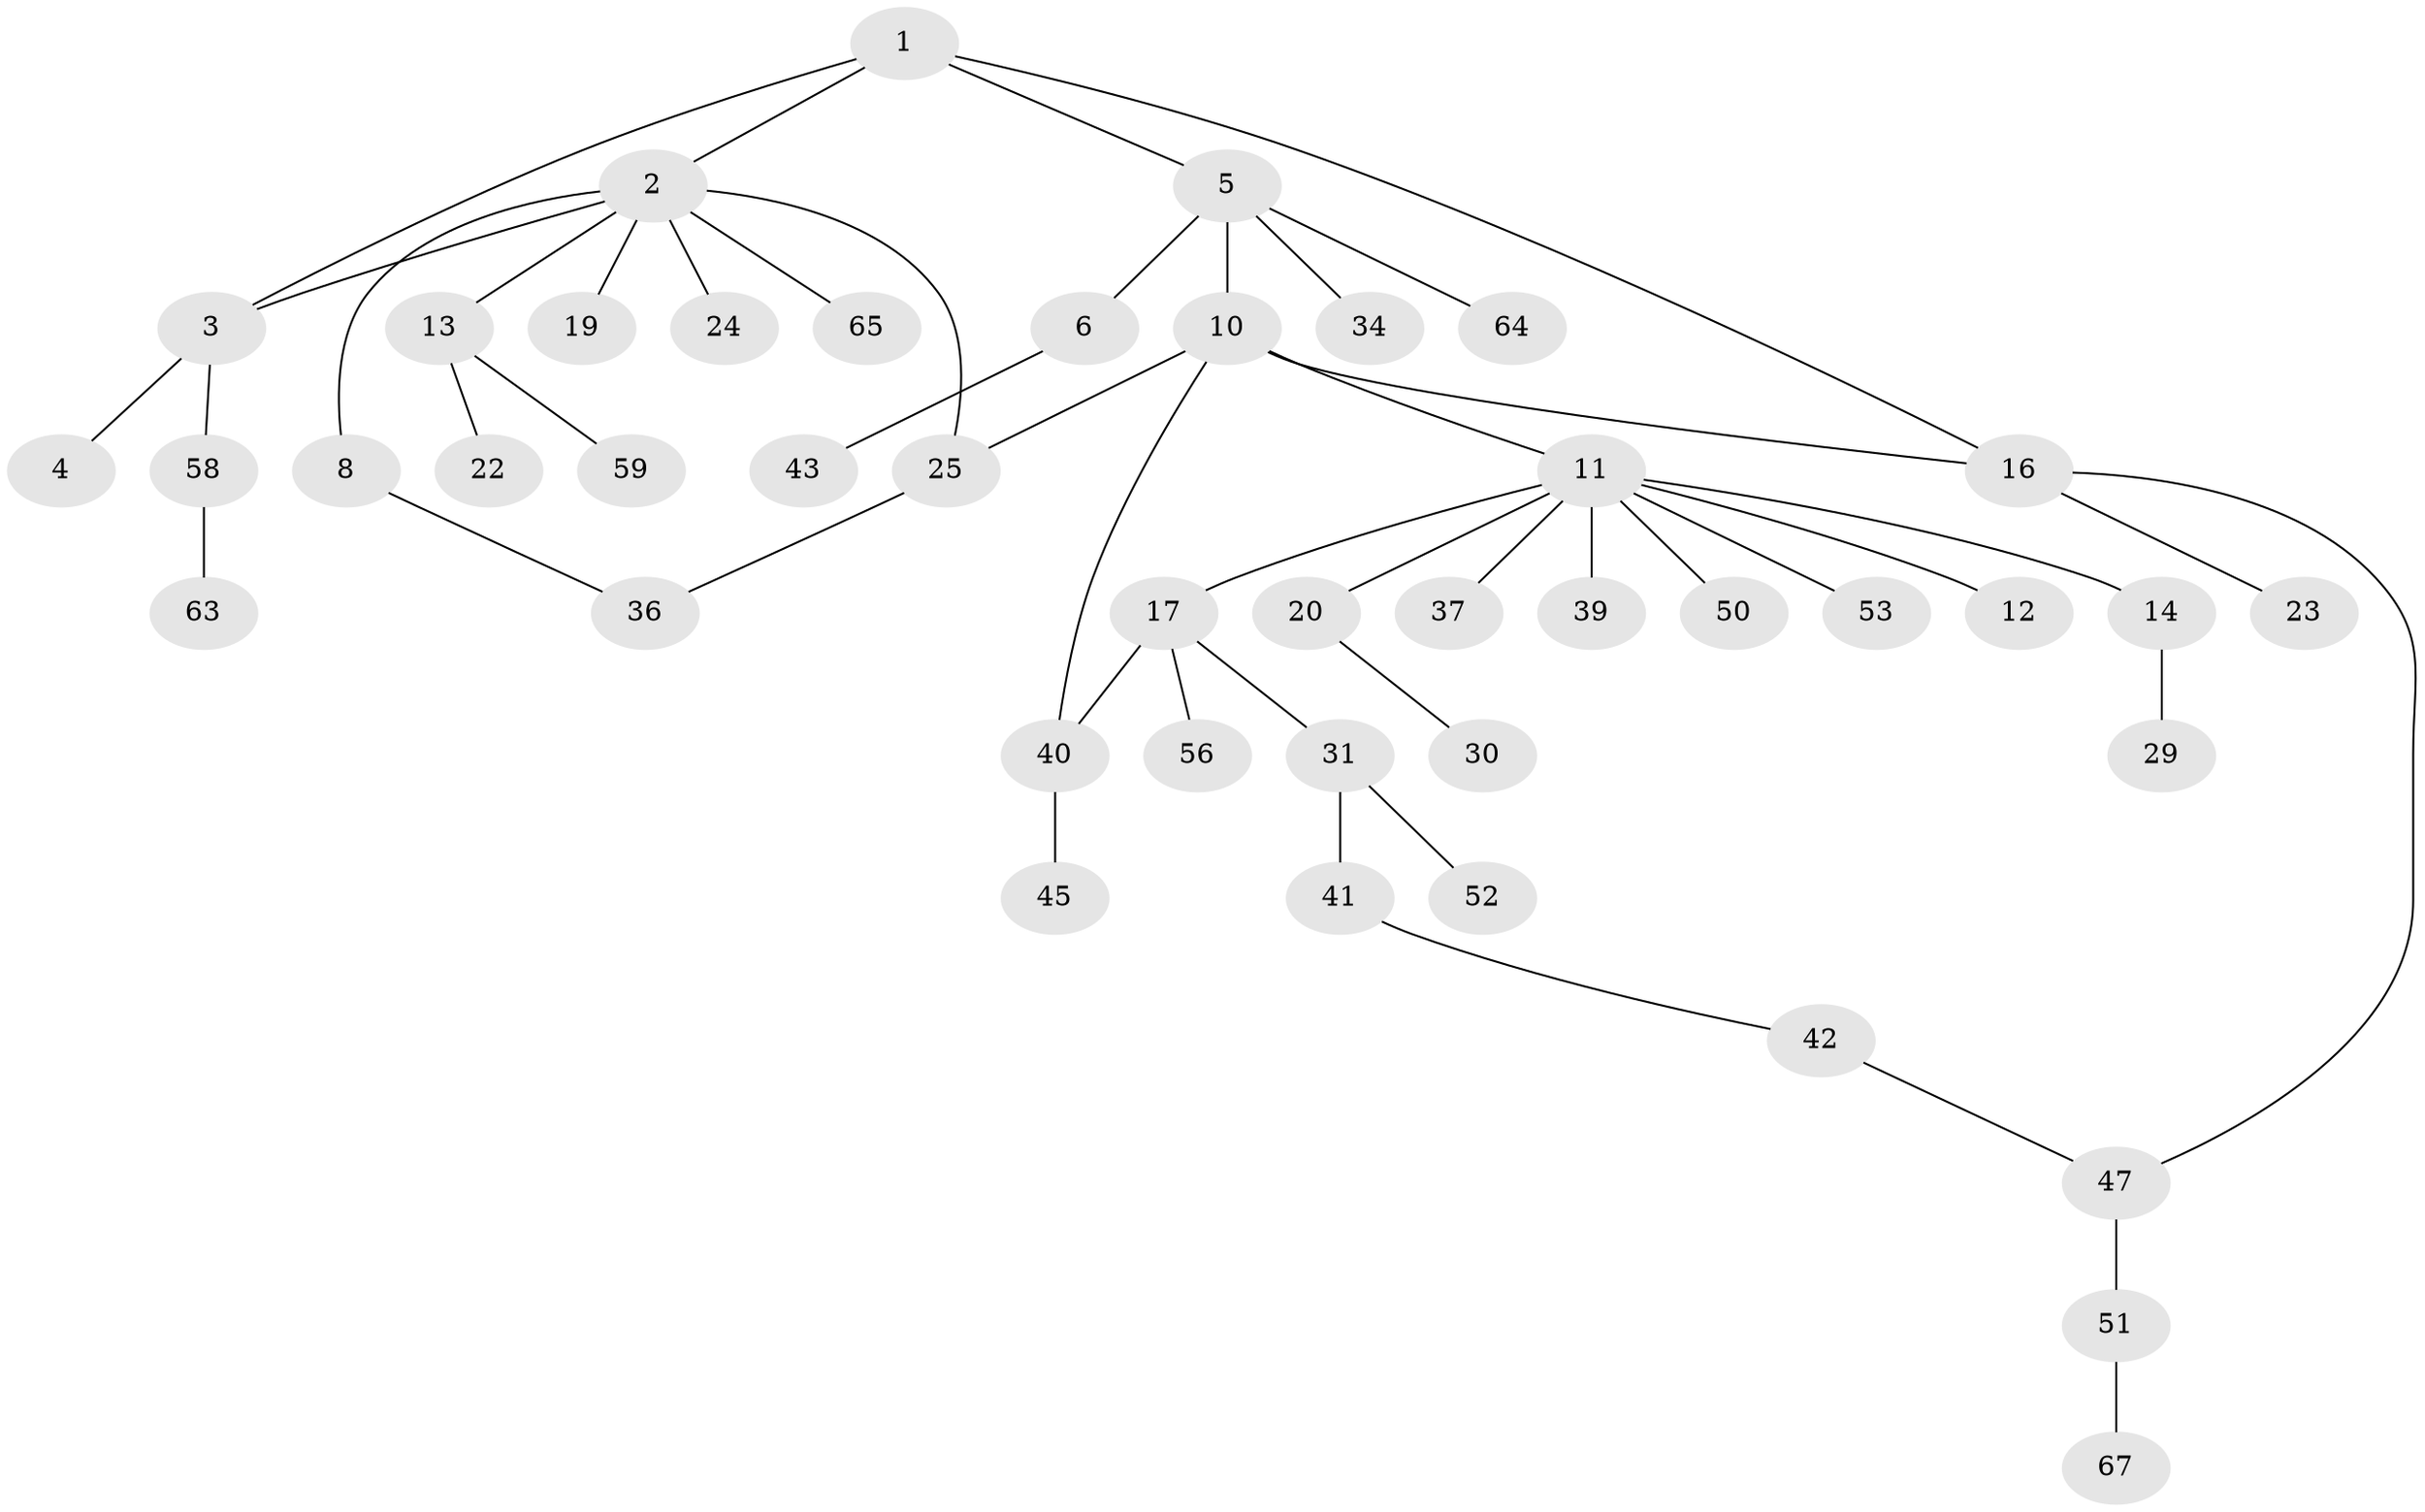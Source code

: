// Generated by graph-tools (version 1.1) at 2025/23/03/03/25 07:23:31]
// undirected, 44 vertices, 49 edges
graph export_dot {
graph [start="1"]
  node [color=gray90,style=filled];
  1;
  2 [super="+7"];
  3 [super="+21"];
  4;
  5 [super="+18"];
  6;
  8 [super="+9"];
  10 [super="+33"];
  11 [super="+15"];
  12;
  13 [super="+28"];
  14 [super="+27"];
  16 [super="+61"];
  17 [super="+32"];
  19;
  20 [super="+26"];
  22 [super="+49"];
  23 [super="+54"];
  24;
  25 [super="+35"];
  29 [super="+60"];
  30;
  31 [super="+57"];
  34 [super="+44"];
  36 [super="+38"];
  37;
  39;
  40 [super="+55"];
  41;
  42;
  43 [super="+46"];
  45 [super="+48"];
  47 [super="+62"];
  50;
  51;
  52;
  53 [super="+66"];
  56;
  58;
  59;
  63;
  64;
  65;
  67;
  1 -- 2;
  1 -- 5;
  1 -- 16;
  1 -- 3;
  2 -- 3;
  2 -- 8;
  2 -- 19;
  2 -- 24;
  2 -- 65;
  2 -- 25;
  2 -- 13;
  3 -- 4;
  3 -- 58;
  5 -- 6;
  5 -- 10;
  5 -- 34;
  5 -- 64;
  6 -- 43;
  8 -- 36;
  10 -- 11;
  10 -- 25;
  10 -- 40;
  10 -- 16;
  11 -- 12;
  11 -- 14;
  11 -- 17;
  11 -- 20;
  11 -- 50;
  11 -- 53;
  11 -- 37;
  11 -- 39;
  13 -- 22;
  13 -- 59;
  14 -- 29;
  16 -- 23;
  16 -- 47;
  17 -- 31;
  17 -- 40 [weight=2];
  17 -- 56;
  20 -- 30;
  25 -- 36;
  31 -- 41;
  31 -- 52;
  40 -- 45;
  41 -- 42;
  42 -- 47;
  47 -- 51;
  51 -- 67;
  58 -- 63;
}

